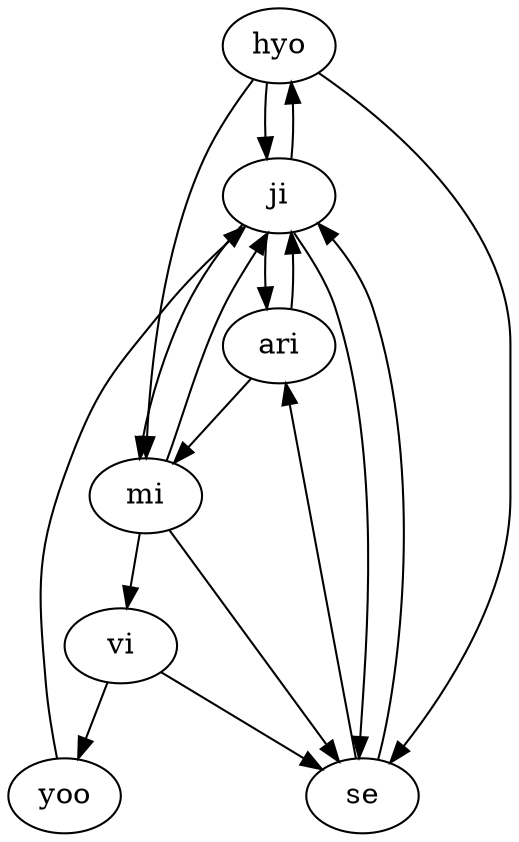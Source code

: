 digraph {
hyo->ji;
ji->hyo;
hyo->mi;
hyo->se;
yoo->ji;
ji->mi;
mi->ji;
ji->se;
se->ji;
ji->ari;
ari->ji;
vi->yoo;
mi->vi;
mi->se;
ari->mi;
vi->se;
se->ari;
}